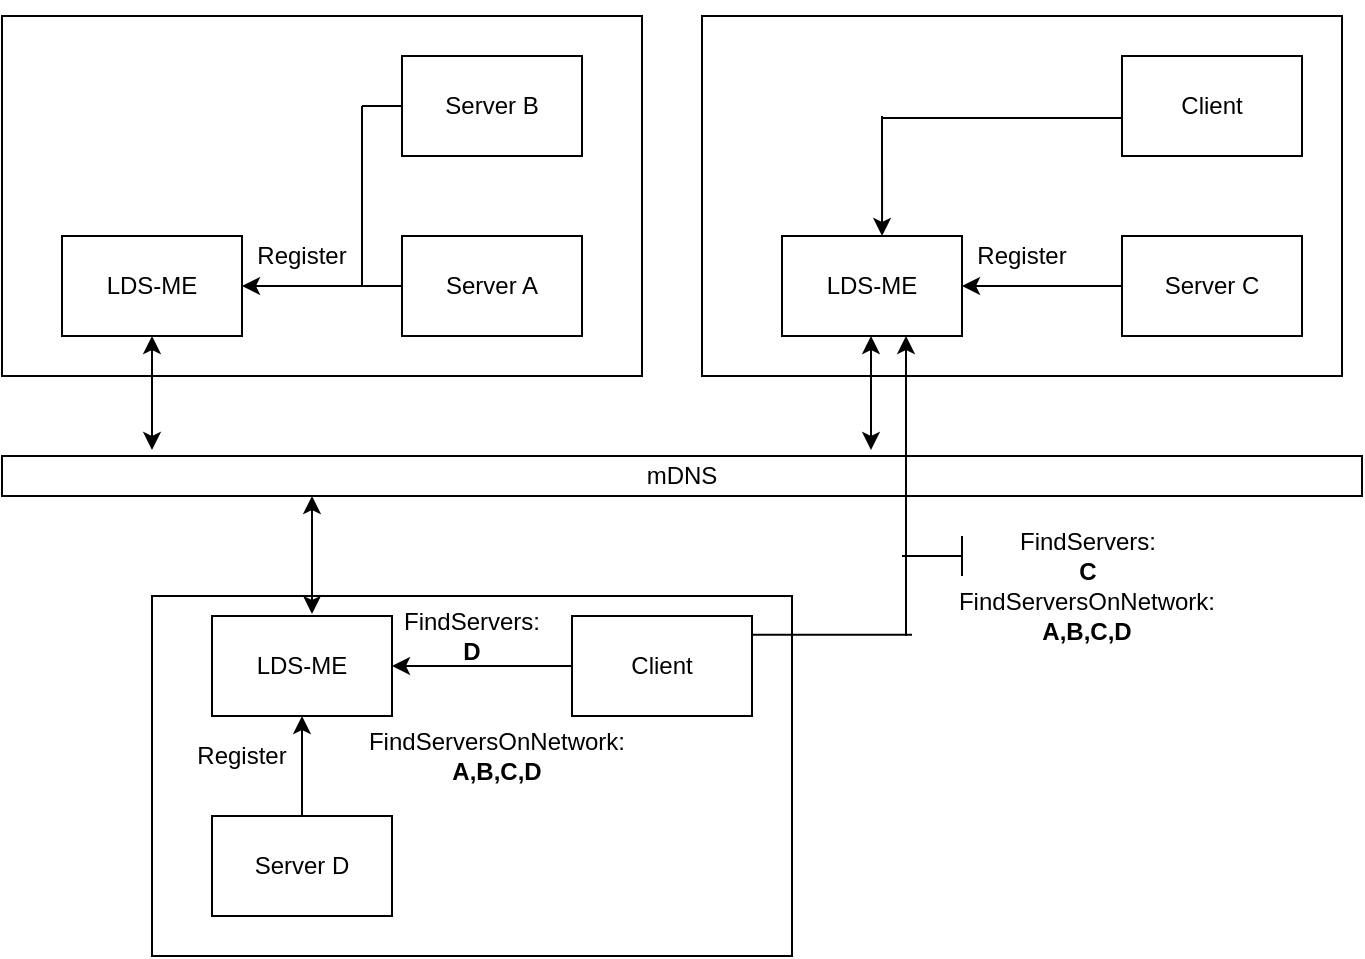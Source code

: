 <mxfile version="14.5.1" type="github">
  <diagram id="oxk_tOpqfbq7FE2mUn5F" name="Page-1">
    <mxGraphModel dx="1205" dy="681" grid="1" gridSize="10" guides="1" tooltips="1" connect="1" arrows="1" fold="1" page="1" pageScale="1" pageWidth="850" pageHeight="1100" math="0" shadow="0">
      <root>
        <mxCell id="0" />
        <mxCell id="1" parent="0" />
        <mxCell id="Qxlry1pQBffcThutz0jx-54" value="" style="rounded=0;whiteSpace=wrap;html=1;" vertex="1" parent="1">
          <mxGeometry x="215" y="350" width="320" height="180" as="geometry" />
        </mxCell>
        <mxCell id="Qxlry1pQBffcThutz0jx-37" value="" style="rounded=0;whiteSpace=wrap;html=1;" vertex="1" parent="1">
          <mxGeometry x="490" y="60" width="320" height="180" as="geometry" />
        </mxCell>
        <mxCell id="Qxlry1pQBffcThutz0jx-4" value="" style="rounded=0;whiteSpace=wrap;html=1;" vertex="1" parent="1">
          <mxGeometry x="140" y="60" width="320" height="180" as="geometry" />
        </mxCell>
        <mxCell id="Qxlry1pQBffcThutz0jx-1" value="LDS-ME" style="rounded=0;whiteSpace=wrap;html=1;" vertex="1" parent="1">
          <mxGeometry x="170" y="170" width="90" height="50" as="geometry" />
        </mxCell>
        <mxCell id="Qxlry1pQBffcThutz0jx-2" value="Server B" style="rounded=0;whiteSpace=wrap;html=1;" vertex="1" parent="1">
          <mxGeometry x="340" y="80" width="90" height="50" as="geometry" />
        </mxCell>
        <mxCell id="Qxlry1pQBffcThutz0jx-3" value="Server A" style="rounded=0;whiteSpace=wrap;html=1;" vertex="1" parent="1">
          <mxGeometry x="340" y="170" width="90" height="50" as="geometry" />
        </mxCell>
        <mxCell id="Qxlry1pQBffcThutz0jx-6" value="LDS-ME" style="rounded=0;whiteSpace=wrap;html=1;" vertex="1" parent="1">
          <mxGeometry x="530" y="170" width="90" height="50" as="geometry" />
        </mxCell>
        <mxCell id="Qxlry1pQBffcThutz0jx-7" value="Client" style="rounded=0;whiteSpace=wrap;html=1;" vertex="1" parent="1">
          <mxGeometry x="700" y="80" width="90" height="50" as="geometry" />
        </mxCell>
        <mxCell id="Qxlry1pQBffcThutz0jx-8" value="Server C" style="rounded=0;whiteSpace=wrap;html=1;" vertex="1" parent="1">
          <mxGeometry x="700" y="170" width="90" height="50" as="geometry" />
        </mxCell>
        <mxCell id="Qxlry1pQBffcThutz0jx-10" value="LDS-ME" style="rounded=0;whiteSpace=wrap;html=1;" vertex="1" parent="1">
          <mxGeometry x="245" y="360" width="90" height="50" as="geometry" />
        </mxCell>
        <mxCell id="Qxlry1pQBffcThutz0jx-11" value="Server D" style="rounded=0;whiteSpace=wrap;html=1;" vertex="1" parent="1">
          <mxGeometry x="245" y="460" width="90" height="50" as="geometry" />
        </mxCell>
        <mxCell id="Qxlry1pQBffcThutz0jx-12" value="Client" style="rounded=0;whiteSpace=wrap;html=1;" vertex="1" parent="1">
          <mxGeometry x="425" y="360" width="90" height="50" as="geometry" />
        </mxCell>
        <mxCell id="Qxlry1pQBffcThutz0jx-13" value="mDNS" style="rounded=0;whiteSpace=wrap;html=1;" vertex="1" parent="1">
          <mxGeometry x="140" y="280" width="680" height="20" as="geometry" />
        </mxCell>
        <mxCell id="Qxlry1pQBffcThutz0jx-14" style="edgeStyle=orthogonalEdgeStyle;rounded=0;orthogonalLoop=1;jettySize=auto;html=1;exitX=0.5;exitY=1;exitDx=0;exitDy=0;" edge="1" parent="1" source="Qxlry1pQBffcThutz0jx-11" target="Qxlry1pQBffcThutz0jx-11">
          <mxGeometry relative="1" as="geometry" />
        </mxCell>
        <mxCell id="Qxlry1pQBffcThutz0jx-17" value="" style="endArrow=classic;html=1;exitX=0;exitY=0.5;exitDx=0;exitDy=0;entryX=1;entryY=0.5;entryDx=0;entryDy=0;" edge="1" parent="1" source="Qxlry1pQBffcThutz0jx-3" target="Qxlry1pQBffcThutz0jx-1">
          <mxGeometry width="50" height="50" relative="1" as="geometry">
            <mxPoint x="400" y="320" as="sourcePoint" />
            <mxPoint x="450" y="270" as="targetPoint" />
          </mxGeometry>
        </mxCell>
        <mxCell id="Qxlry1pQBffcThutz0jx-18" value="" style="endArrow=none;html=1;exitX=0;exitY=0.5;exitDx=0;exitDy=0;" edge="1" parent="1" source="Qxlry1pQBffcThutz0jx-2">
          <mxGeometry width="50" height="50" relative="1" as="geometry">
            <mxPoint x="400" y="320" as="sourcePoint" />
            <mxPoint x="320" y="105" as="targetPoint" />
          </mxGeometry>
        </mxCell>
        <mxCell id="Qxlry1pQBffcThutz0jx-19" value="" style="endArrow=none;html=1;" edge="1" parent="1">
          <mxGeometry width="50" height="50" relative="1" as="geometry">
            <mxPoint x="320" y="195" as="sourcePoint" />
            <mxPoint x="320" y="105" as="targetPoint" />
          </mxGeometry>
        </mxCell>
        <mxCell id="Qxlry1pQBffcThutz0jx-20" value="Register" style="text;html=1;strokeColor=none;fillColor=none;align=center;verticalAlign=middle;whiteSpace=wrap;rounded=0;" vertex="1" parent="1">
          <mxGeometry x="270" y="170" width="40" height="20" as="geometry" />
        </mxCell>
        <mxCell id="Qxlry1pQBffcThutz0jx-21" value="" style="endArrow=classic;html=1;exitX=0;exitY=0.5;exitDx=0;exitDy=0;entryX=1;entryY=0.5;entryDx=0;entryDy=0;" edge="1" parent="1">
          <mxGeometry width="50" height="50" relative="1" as="geometry">
            <mxPoint x="700" y="195" as="sourcePoint" />
            <mxPoint x="620.0" y="195" as="targetPoint" />
          </mxGeometry>
        </mxCell>
        <mxCell id="Qxlry1pQBffcThutz0jx-22" value="Register" style="text;html=1;strokeColor=none;fillColor=none;align=center;verticalAlign=middle;whiteSpace=wrap;rounded=0;" vertex="1" parent="1">
          <mxGeometry x="630" y="170" width="40" height="20" as="geometry" />
        </mxCell>
        <mxCell id="Qxlry1pQBffcThutz0jx-29" value="" style="endArrow=classic;html=1;" edge="1" parent="1">
          <mxGeometry width="50" height="50" relative="1" as="geometry">
            <mxPoint x="540" y="60" as="sourcePoint" />
            <mxPoint x="540" y="60" as="targetPoint" />
          </mxGeometry>
        </mxCell>
        <mxCell id="Qxlry1pQBffcThutz0jx-35" value="" style="endArrow=none;html=1;entryX=-0.002;entryY=0.621;entryDx=0;entryDy=0;entryPerimeter=0;" edge="1" parent="1" target="Qxlry1pQBffcThutz0jx-7">
          <mxGeometry width="50" height="50" relative="1" as="geometry">
            <mxPoint x="580" y="111" as="sourcePoint" />
            <mxPoint x="610" y="80" as="targetPoint" />
          </mxGeometry>
        </mxCell>
        <mxCell id="Qxlry1pQBffcThutz0jx-36" value="" style="endArrow=classic;html=1;entryX=0.556;entryY=0;entryDx=0;entryDy=0;entryPerimeter=0;" edge="1" parent="1" target="Qxlry1pQBffcThutz0jx-6">
          <mxGeometry width="50" height="50" relative="1" as="geometry">
            <mxPoint x="580" y="110" as="sourcePoint" />
            <mxPoint x="670" y="120" as="targetPoint" />
          </mxGeometry>
        </mxCell>
        <mxCell id="Qxlry1pQBffcThutz0jx-38" value="" style="endArrow=classic;startArrow=classic;html=1;entryX=0.5;entryY=1;entryDx=0;entryDy=0;" edge="1" parent="1" target="Qxlry1pQBffcThutz0jx-1">
          <mxGeometry width="50" height="50" relative="1" as="geometry">
            <mxPoint x="215" y="277" as="sourcePoint" />
            <mxPoint x="570" y="200" as="targetPoint" />
          </mxGeometry>
        </mxCell>
        <mxCell id="Qxlry1pQBffcThutz0jx-39" value="" style="endArrow=classic;startArrow=classic;html=1;entryX=0.5;entryY=1;entryDx=0;entryDy=0;" edge="1" parent="1">
          <mxGeometry width="50" height="50" relative="1" as="geometry">
            <mxPoint x="574.5" y="277" as="sourcePoint" />
            <mxPoint x="574.5" y="220" as="targetPoint" />
          </mxGeometry>
        </mxCell>
        <mxCell id="Qxlry1pQBffcThutz0jx-40" value="" style="endArrow=classic;startArrow=classic;html=1;" edge="1" parent="1">
          <mxGeometry width="50" height="50" relative="1" as="geometry">
            <mxPoint x="295" y="359" as="sourcePoint" />
            <mxPoint x="295" y="300" as="targetPoint" />
          </mxGeometry>
        </mxCell>
        <mxCell id="Qxlry1pQBffcThutz0jx-41" value="" style="endArrow=classic;html=1;exitX=0;exitY=0.5;exitDx=0;exitDy=0;entryX=1;entryY=0.5;entryDx=0;entryDy=0;" edge="1" parent="1" source="Qxlry1pQBffcThutz0jx-12" target="Qxlry1pQBffcThutz0jx-10">
          <mxGeometry width="50" height="50" relative="1" as="geometry">
            <mxPoint x="385" y="270" as="sourcePoint" />
            <mxPoint x="435" y="220" as="targetPoint" />
          </mxGeometry>
        </mxCell>
        <mxCell id="Qxlry1pQBffcThutz0jx-42" value="" style="endArrow=classic;html=1;exitX=0.5;exitY=0;exitDx=0;exitDy=0;" edge="1" parent="1" source="Qxlry1pQBffcThutz0jx-11" target="Qxlry1pQBffcThutz0jx-10">
          <mxGeometry width="50" height="50" relative="1" as="geometry">
            <mxPoint x="385" y="270" as="sourcePoint" />
            <mxPoint x="435" y="220" as="targetPoint" />
          </mxGeometry>
        </mxCell>
        <mxCell id="Qxlry1pQBffcThutz0jx-43" value="Register" style="text;html=1;strokeColor=none;fillColor=none;align=center;verticalAlign=middle;whiteSpace=wrap;rounded=0;" vertex="1" parent="1">
          <mxGeometry x="240" y="420" width="40" height="20" as="geometry" />
        </mxCell>
        <mxCell id="Qxlry1pQBffcThutz0jx-46" value="FindServers: &lt;b&gt;D&lt;/b&gt;" style="text;html=1;strokeColor=none;fillColor=none;align=center;verticalAlign=middle;whiteSpace=wrap;rounded=0;" vertex="1" parent="1">
          <mxGeometry x="350" y="360" width="50" height="20" as="geometry" />
        </mxCell>
        <mxCell id="Qxlry1pQBffcThutz0jx-47" value="FindServersOnNetwork:&lt;br&gt;&lt;b&gt;A,B,C,D&lt;/b&gt;" style="text;html=1;strokeColor=none;fillColor=none;align=center;verticalAlign=middle;whiteSpace=wrap;rounded=0;" vertex="1" parent="1">
          <mxGeometry x="315" y="420" width="145" height="20" as="geometry" />
        </mxCell>
        <mxCell id="Qxlry1pQBffcThutz0jx-51" value="" style="endArrow=classic;html=1;" edge="1" parent="1">
          <mxGeometry width="50" height="50" relative="1" as="geometry">
            <mxPoint x="592" y="370" as="sourcePoint" />
            <mxPoint x="592" y="220" as="targetPoint" />
          </mxGeometry>
        </mxCell>
        <mxCell id="Qxlry1pQBffcThutz0jx-53" value="" style="endArrow=none;html=1;" edge="1" parent="1">
          <mxGeometry width="50" height="50" relative="1" as="geometry">
            <mxPoint x="515" y="369.41" as="sourcePoint" />
            <mxPoint x="595" y="369.41" as="targetPoint" />
          </mxGeometry>
        </mxCell>
        <mxCell id="Qxlry1pQBffcThutz0jx-55" value="FindServers: &lt;b&gt;C&lt;/b&gt;" style="text;html=1;strokeColor=none;fillColor=none;align=center;verticalAlign=middle;whiteSpace=wrap;rounded=0;" vertex="1" parent="1">
          <mxGeometry x="657.5" y="320" width="50" height="20" as="geometry" />
        </mxCell>
        <mxCell id="Qxlry1pQBffcThutz0jx-56" value="FindServersOnNetwork:&lt;br&gt;&lt;b&gt;A,B,C,D&lt;/b&gt;" style="text;html=1;strokeColor=none;fillColor=none;align=center;verticalAlign=middle;whiteSpace=wrap;rounded=0;" vertex="1" parent="1">
          <mxGeometry x="610" y="350" width="145" height="20" as="geometry" />
        </mxCell>
        <mxCell id="Qxlry1pQBffcThutz0jx-58" value="" style="endArrow=none;html=1;" edge="1" parent="1">
          <mxGeometry width="50" height="50" relative="1" as="geometry">
            <mxPoint x="590" y="330" as="sourcePoint" />
            <mxPoint x="620" y="330" as="targetPoint" />
          </mxGeometry>
        </mxCell>
        <mxCell id="Qxlry1pQBffcThutz0jx-60" value="" style="endArrow=none;html=1;" edge="1" parent="1">
          <mxGeometry width="50" height="50" relative="1" as="geometry">
            <mxPoint x="620" y="340" as="sourcePoint" />
            <mxPoint x="620" y="320" as="targetPoint" />
          </mxGeometry>
        </mxCell>
      </root>
    </mxGraphModel>
  </diagram>
</mxfile>
